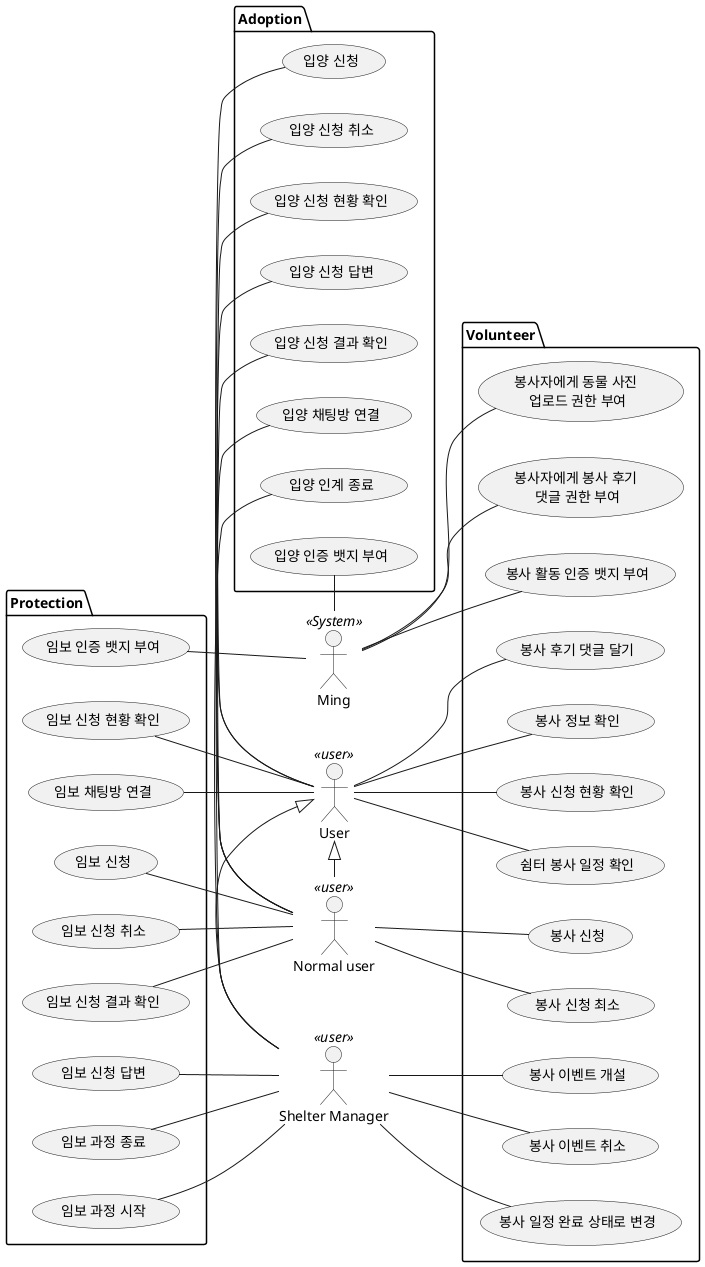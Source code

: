 @startuml
left to right direction

actor :User: << user >> as user
actor :Shelter Manager: << user >> as shelter_user
actor :Normal user: << user >> as customer
actor :Ming: << System >> as ming

shelter_user -left-|> user
customer -left-|> user

package Volunteer {
    usecase "봉사 이벤트 개설" as create_volunteer_session
    usecase "봉사 이벤트 취소" as cancel_volunteer_session
    usecase "봉사 정보 확인" as read_volunteer_session
    usecase "봉사 신청" as apply_volunteer
    usecase "봉사 신청 최소" as cancel_apply_volunteer
    usecase "봉사 신청 현황 확인" as read_apply_volunteer
    usecase "쉼터 봉사 일정 확인" as read_shelter_schedule
    usecase "봉사자에게 동물 사진 \n업로드 권한 부여" as temp_auth_animal_photo
    usecase "봉사 일정 완료 상태로 변경" as change_to_complete
    usecase "봉사자에게 봉사 후기 \n댓글 권한 부여" as temp_auth_reply_volunteer_session
    usecase "봉사 후기 댓글 달기" as reply_volunteer_session
    usecase "봉사 활동 인증 뱃지 부여" as certified_volunteer

    shelter_user -- create_volunteer_session
    shelter_user -- cancel_volunteer_session
    user -- read_volunteer_session
    customer -- apply_volunteer
    customer -- cancel_apply_volunteer
    user -- read_apply_volunteer
    user -- read_shelter_schedule
    ming -- temp_auth_animal_photo
    shelter_user -- change_to_complete
    ming  -- temp_auth_reply_volunteer_session
    user -- reply_volunteer_session
    ming -- certified_volunteer

}

package Protection {
    usecase "임보 신청" as apply_protection
    usecase "임보 신청 취소" as cancel_apply_protection
    usecase "임보 신청 현황 확인" as read_apply_protection
    usecase "임보 신청 답변" as reply_application_of_protection
    usecase "임보 신청 결과 확인" as read_result_protection
    usecase "임보 채팅방 연결" as connect_chat_room_for_protection
    usecase "임보 과정 시작" as start_protection_process
    usecase "임보 과정 종료" as complete_protection_process
    usecase "임보 인증 뱃지 부여" as certified_protector

    customer -up- apply_protection
    customer -up- cancel_apply_protection
    user -up- read_apply_protection
    shelter_user -up- reply_application_of_protection
    customer -up- read_result_protection
    user -up- connect_chat_room_for_protection
    shelter_user -up- start_protection_process
    shelter_user -up- complete_protection_process
    ming -up- certified_protector
}

package Adoption {
    usecase "입양 신청" as apply_adoption
    usecase "입양 신청 취소" as cancel_apply_adoption
    usecase "입양 신청 현황 확인" as read_apply_adoption
    usecase "입양 신청 답변" as reply_application_of_adoption
    usecase "입양 신청 결과 확인" as read_result_adoption
    usecase "입양 채팅방 연결" as connect_chat_room_for_adoption
    usecase "입양 인계 종료" as complete_adoption_process
    usecase "입양 인증 뱃지 부여" as certified_adoption

    customer -left- apply_adoption
    customer -left- cancel_apply_adoption
    user -left- read_apply_adoption
    shelter_user -left- reply_application_of_adoption
    customer -left- read_result_adoption
    user -left- connect_chat_room_for_adoption
    shelter_user -left- complete_adoption_process
    ming -left- certified_adoption
}

@enduml
